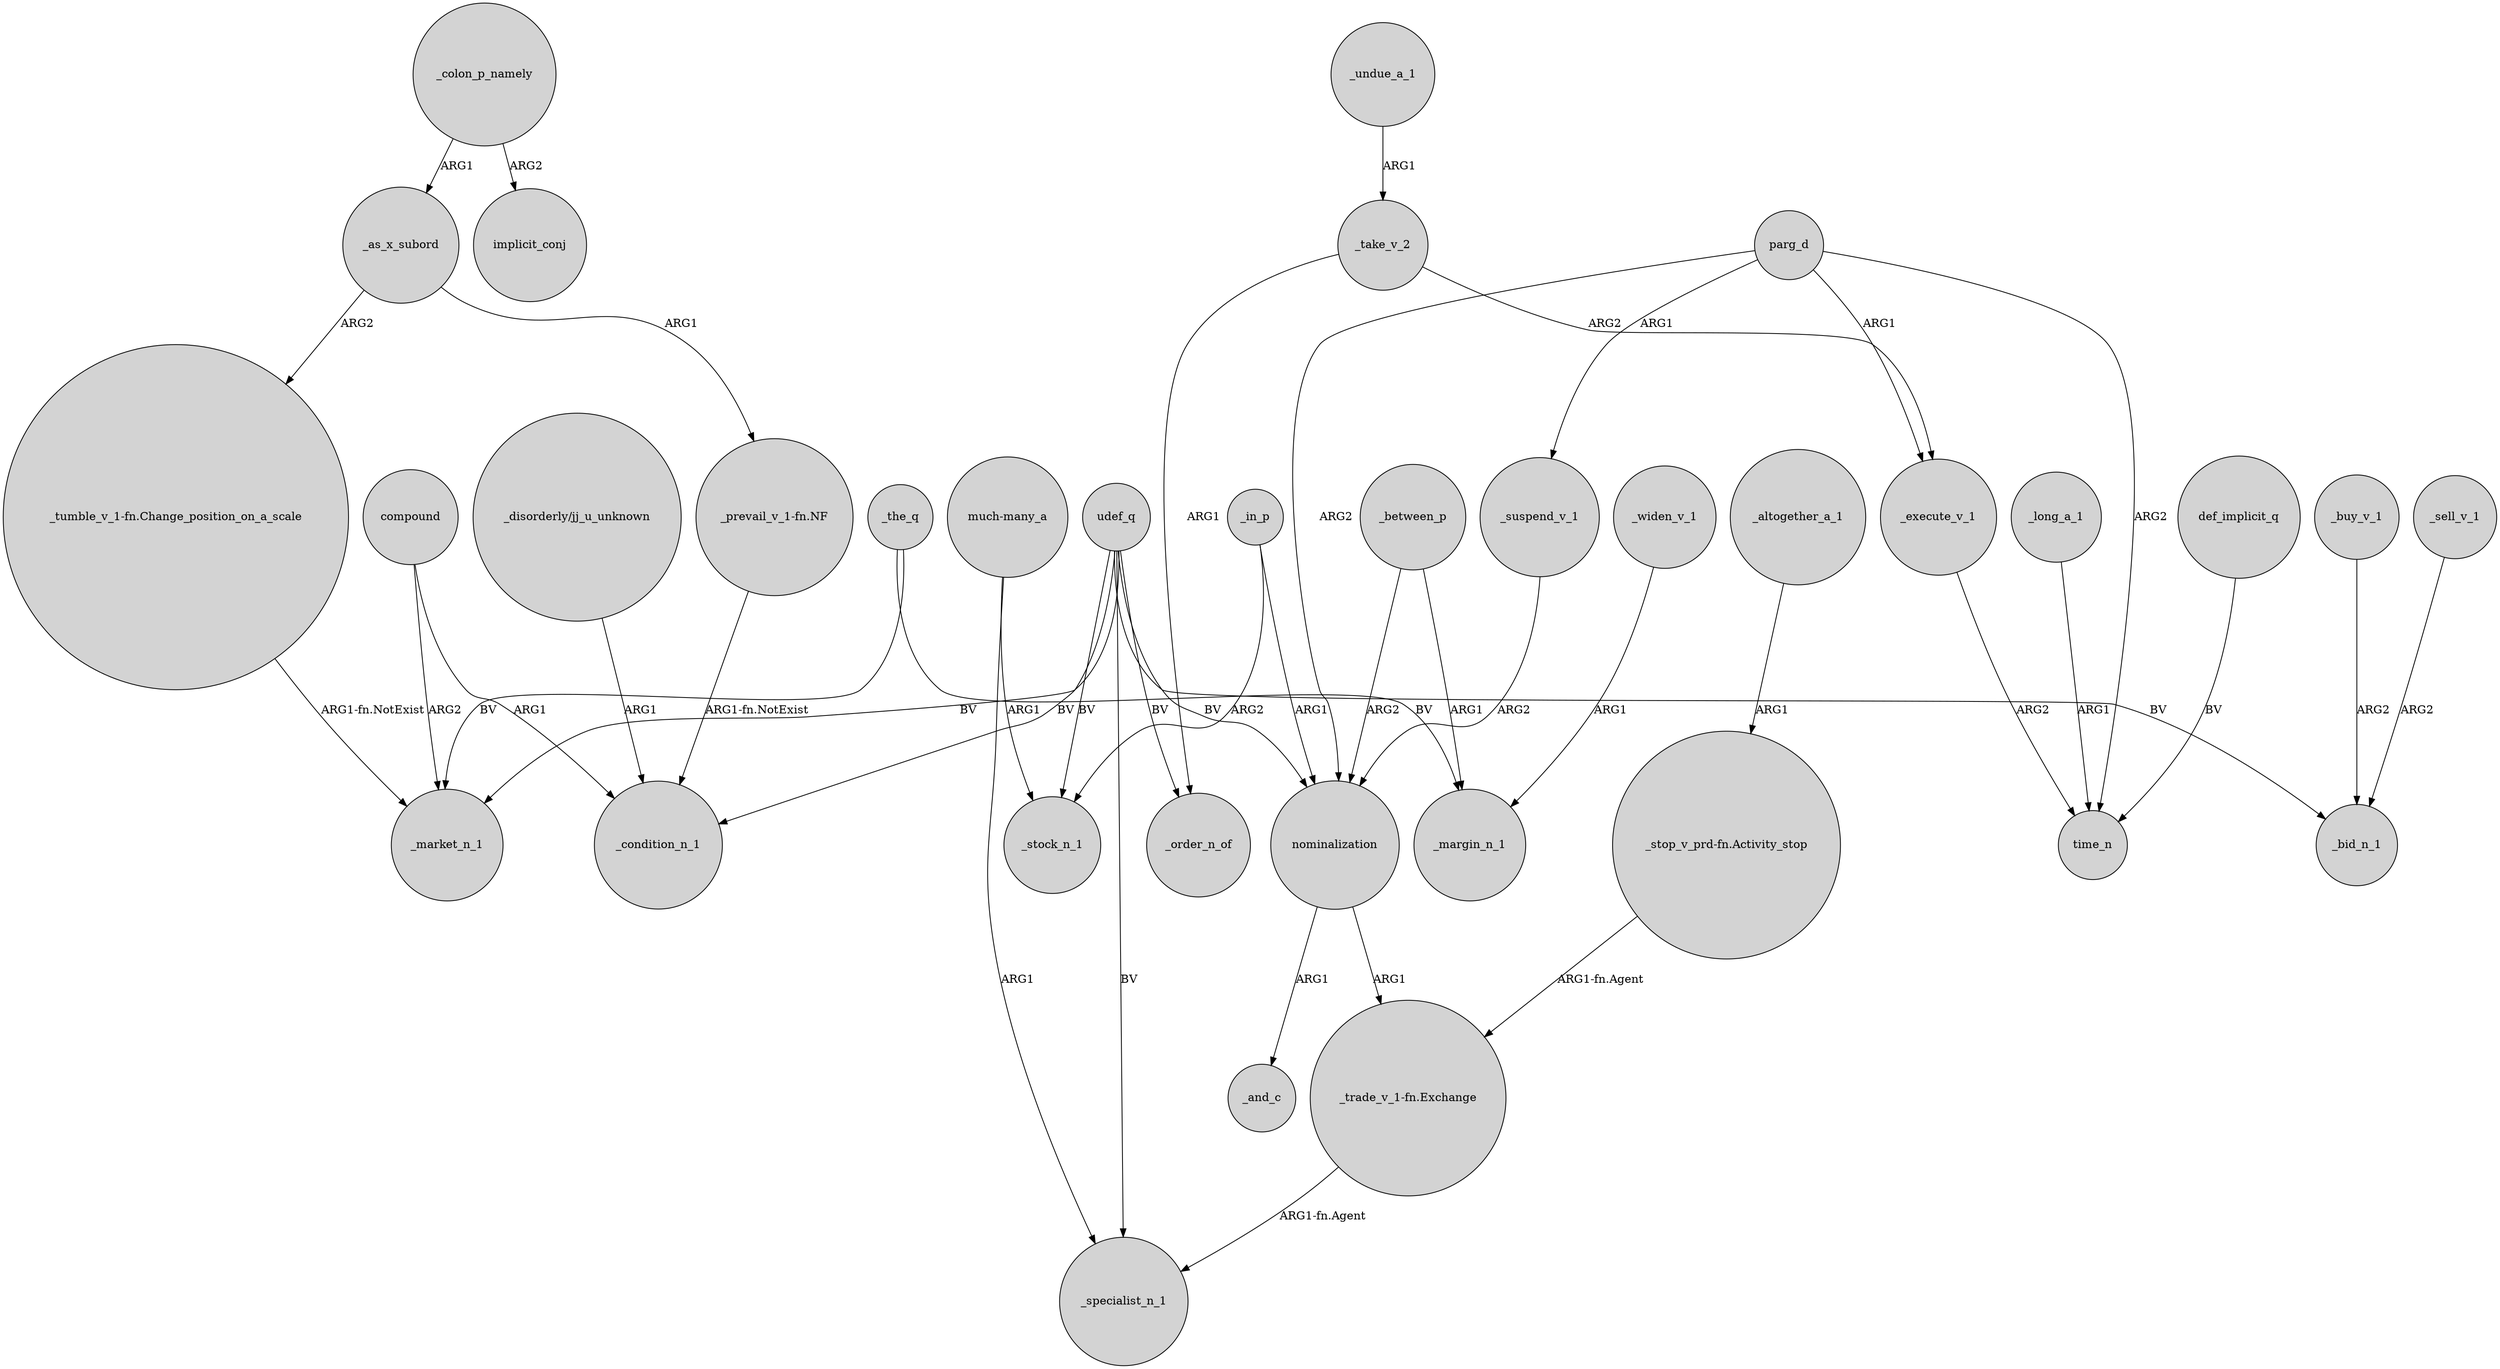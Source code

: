digraph {
	node [shape=circle style=filled]
	compound -> _market_n_1 [label=ARG2]
	udef_q -> _specialist_n_1 [label=BV]
	"much-many_a" -> _stock_n_1 [label=ARG1]
	_between_p -> _margin_n_1 [label=ARG1]
	udef_q -> _order_n_of [label=BV]
	parg_d -> _execute_v_1 [label=ARG1]
	_buy_v_1 -> _bid_n_1 [label=ARG2]
	nominalization -> _and_c [label=ARG1]
	_sell_v_1 -> _bid_n_1 [label=ARG2]
	_between_p -> nominalization [label=ARG2]
	_widen_v_1 -> _margin_n_1 [label=ARG1]
	"_stop_v_prd-fn.Activity_stop" -> "_trade_v_1-fn.Exchange" [label="ARG1-fn.Agent"]
	"_tumble_v_1-fn.Change_position_on_a_scale" -> _market_n_1 [label="ARG1-fn.NotExist"]
	udef_q -> _market_n_1 [label=BV]
	_colon_p_namely -> _as_x_subord [label=ARG1]
	_execute_v_1 -> time_n [label=ARG2]
	_long_a_1 -> time_n [label=ARG1]
	udef_q -> _condition_n_1 [label=BV]
	udef_q -> _stock_n_1 [label=BV]
	compound -> _condition_n_1 [label=ARG1]
	parg_d -> _suspend_v_1 [label=ARG1]
	_the_q -> _margin_n_1 [label=BV]
	"much-many_a" -> _specialist_n_1 [label=ARG1]
	_as_x_subord -> "_prevail_v_1-fn.NF" [label=ARG1]
	_suspend_v_1 -> nominalization [label=ARG2]
	parg_d -> nominalization [label=ARG2]
	_take_v_2 -> _order_n_of [label=ARG1]
	_in_p -> nominalization [label=ARG1]
	parg_d -> time_n [label=ARG2]
	_take_v_2 -> _execute_v_1 [label=ARG2]
	udef_q -> nominalization [label=BV]
	"_trade_v_1-fn.Exchange" -> _specialist_n_1 [label="ARG1-fn.Agent"]
	udef_q -> _bid_n_1 [label=BV]
	_colon_p_namely -> implicit_conj [label=ARG2]
	"_disorderly/jj_u_unknown" -> _condition_n_1 [label=ARG1]
	nominalization -> "_trade_v_1-fn.Exchange" [label=ARG1]
	_undue_a_1 -> _take_v_2 [label=ARG1]
	_altogether_a_1 -> "_stop_v_prd-fn.Activity_stop" [label=ARG1]
	_the_q -> _market_n_1 [label=BV]
	_as_x_subord -> "_tumble_v_1-fn.Change_position_on_a_scale" [label=ARG2]
	"_prevail_v_1-fn.NF" -> _condition_n_1 [label="ARG1-fn.NotExist"]
	_in_p -> _stock_n_1 [label=ARG2]
	def_implicit_q -> time_n [label=BV]
}
